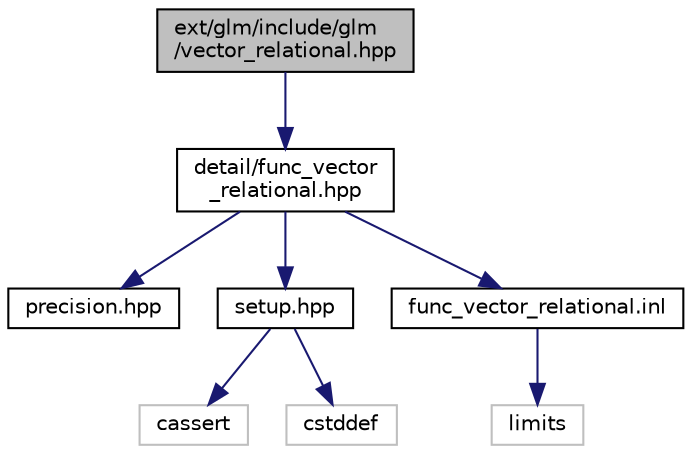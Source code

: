 digraph "ext/glm/include/glm/vector_relational.hpp"
{
  edge [fontname="Helvetica",fontsize="10",labelfontname="Helvetica",labelfontsize="10"];
  node [fontname="Helvetica",fontsize="10",shape=record];
  Node1 [label="ext/glm/include/glm\l/vector_relational.hpp",height=0.2,width=0.4,color="black", fillcolor="grey75", style="filled" fontcolor="black"];
  Node1 -> Node2 [color="midnightblue",fontsize="10",style="solid",fontname="Helvetica"];
  Node2 [label="detail/func_vector\l_relational.hpp",height=0.2,width=0.4,color="black", fillcolor="white", style="filled",URL="$func__vector__relational_8hpp.html"];
  Node2 -> Node3 [color="midnightblue",fontsize="10",style="solid",fontname="Helvetica"];
  Node3 [label="precision.hpp",height=0.2,width=0.4,color="black", fillcolor="white", style="filled",URL="$precision_8hpp.html"];
  Node2 -> Node4 [color="midnightblue",fontsize="10",style="solid",fontname="Helvetica"];
  Node4 [label="setup.hpp",height=0.2,width=0.4,color="black", fillcolor="white", style="filled",URL="$setup_8hpp.html"];
  Node4 -> Node5 [color="midnightblue",fontsize="10",style="solid",fontname="Helvetica"];
  Node5 [label="cassert",height=0.2,width=0.4,color="grey75", fillcolor="white", style="filled"];
  Node4 -> Node6 [color="midnightblue",fontsize="10",style="solid",fontname="Helvetica"];
  Node6 [label="cstddef",height=0.2,width=0.4,color="grey75", fillcolor="white", style="filled"];
  Node2 -> Node7 [color="midnightblue",fontsize="10",style="solid",fontname="Helvetica"];
  Node7 [label="func_vector_relational.inl",height=0.2,width=0.4,color="black", fillcolor="white", style="filled",URL="$func__vector__relational_8inl.html"];
  Node7 -> Node8 [color="midnightblue",fontsize="10",style="solid",fontname="Helvetica"];
  Node8 [label="limits",height=0.2,width=0.4,color="grey75", fillcolor="white", style="filled"];
}
